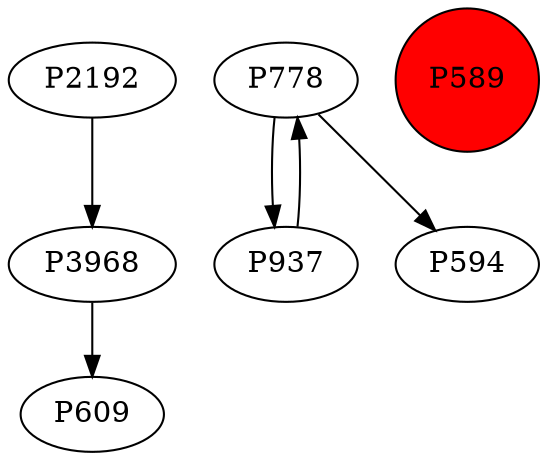 digraph {
	P3968 -> P609
	P778 -> P937
	P778 -> P594
	P2192 -> P3968
	P937 -> P778
	P589 [shape=circle]
	P589 [style=filled]
	P589 [fillcolor=red]
}
